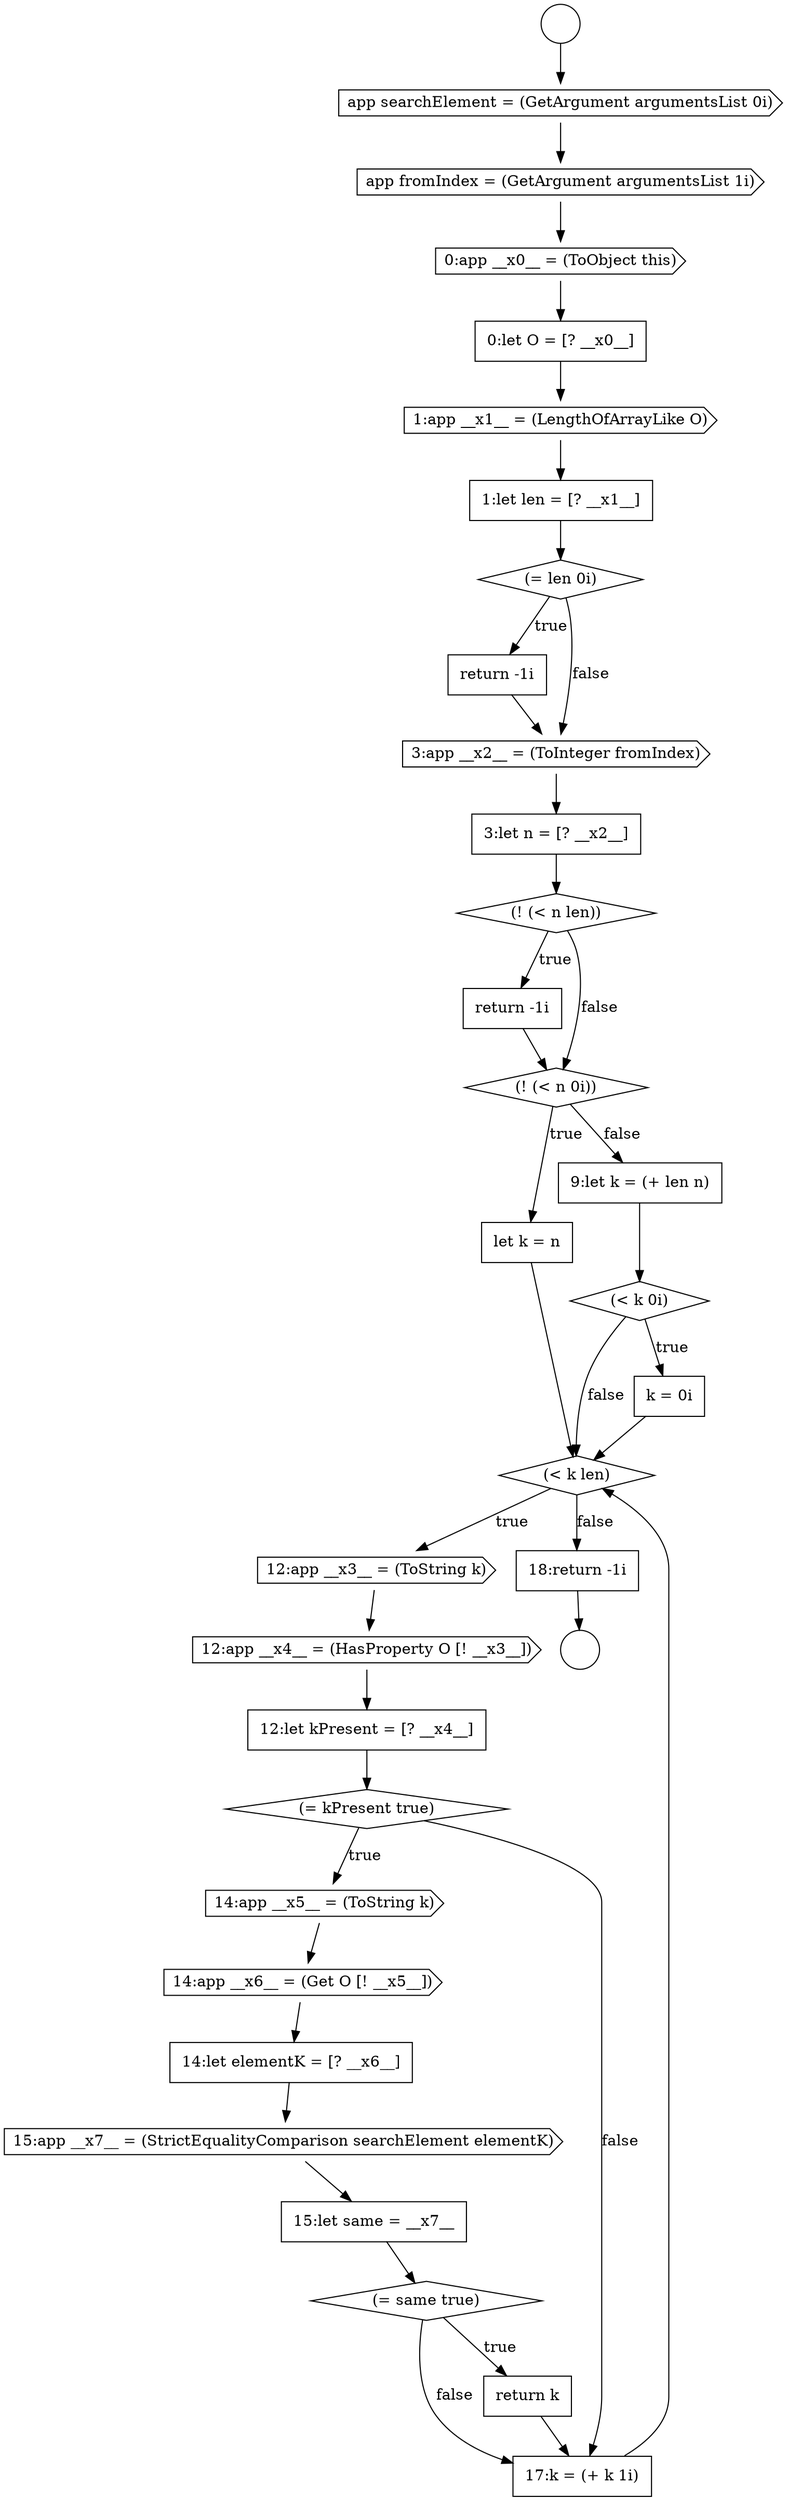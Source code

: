 digraph {
  node16105 [shape=cds, label=<<font color="black">1:app __x1__ = (LengthOfArrayLike O)</font>> color="black" fillcolor="white" style=filled]
  node16118 [shape=diamond, label=<<font color="black">(&lt; k len)</font>> color="black" fillcolor="white" style=filled]
  node16114 [shape=none, margin=0, label=<<font color="black">
    <table border="0" cellborder="1" cellspacing="0" cellpadding="10">
      <tr><td align="left">let k = n</td></tr>
    </table>
  </font>> color="black" fillcolor="white" style=filled]
  node16099 [shape=circle label=" " color="black" fillcolor="white" style=filled]
  node16119 [shape=cds, label=<<font color="black">12:app __x3__ = (ToString k)</font>> color="black" fillcolor="white" style=filled]
  node16104 [shape=none, margin=0, label=<<font color="black">
    <table border="0" cellborder="1" cellspacing="0" cellpadding="10">
      <tr><td align="left">0:let O = [? __x0__]</td></tr>
    </table>
  </font>> color="black" fillcolor="white" style=filled]
  node16123 [shape=cds, label=<<font color="black">14:app __x5__ = (ToString k)</font>> color="black" fillcolor="white" style=filled]
  node16108 [shape=none, margin=0, label=<<font color="black">
    <table border="0" cellborder="1" cellspacing="0" cellpadding="10">
      <tr><td align="left">return -1i</td></tr>
    </table>
  </font>> color="black" fillcolor="white" style=filled]
  node16127 [shape=none, margin=0, label=<<font color="black">
    <table border="0" cellborder="1" cellspacing="0" cellpadding="10">
      <tr><td align="left">15:let same = __x7__</td></tr>
    </table>
  </font>> color="black" fillcolor="white" style=filled]
  node16112 [shape=none, margin=0, label=<<font color="black">
    <table border="0" cellborder="1" cellspacing="0" cellpadding="10">
      <tr><td align="left">return -1i</td></tr>
    </table>
  </font>> color="black" fillcolor="white" style=filled]
  node16100 [shape=circle label=" " color="black" fillcolor="white" style=filled]
  node16122 [shape=diamond, label=<<font color="black">(= kPresent true)</font>> color="black" fillcolor="white" style=filled]
  node16107 [shape=diamond, label=<<font color="black">(= len 0i)</font>> color="black" fillcolor="white" style=filled]
  node16126 [shape=cds, label=<<font color="black">15:app __x7__ = (StrictEqualityComparison searchElement elementK)</font>> color="black" fillcolor="white" style=filled]
  node16106 [shape=none, margin=0, label=<<font color="black">
    <table border="0" cellborder="1" cellspacing="0" cellpadding="10">
      <tr><td align="left">1:let len = [? __x1__]</td></tr>
    </table>
  </font>> color="black" fillcolor="white" style=filled]
  node16121 [shape=none, margin=0, label=<<font color="black">
    <table border="0" cellborder="1" cellspacing="0" cellpadding="10">
      <tr><td align="left">12:let kPresent = [? __x4__]</td></tr>
    </table>
  </font>> color="black" fillcolor="white" style=filled]
  node16102 [shape=cds, label=<<font color="black">app fromIndex = (GetArgument argumentsList 1i)</font>> color="black" fillcolor="white" style=filled]
  node16117 [shape=none, margin=0, label=<<font color="black">
    <table border="0" cellborder="1" cellspacing="0" cellpadding="10">
      <tr><td align="left">k = 0i</td></tr>
    </table>
  </font>> color="black" fillcolor="white" style=filled]
  node16130 [shape=none, margin=0, label=<<font color="black">
    <table border="0" cellborder="1" cellspacing="0" cellpadding="10">
      <tr><td align="left">17:k = (+ k 1i)</td></tr>
    </table>
  </font>> color="black" fillcolor="white" style=filled]
  node16113 [shape=diamond, label=<<font color="black">(! (&lt; n 0i))</font>> color="black" fillcolor="white" style=filled]
  node16110 [shape=none, margin=0, label=<<font color="black">
    <table border="0" cellborder="1" cellspacing="0" cellpadding="10">
      <tr><td align="left">3:let n = [? __x2__]</td></tr>
    </table>
  </font>> color="black" fillcolor="white" style=filled]
  node16125 [shape=none, margin=0, label=<<font color="black">
    <table border="0" cellborder="1" cellspacing="0" cellpadding="10">
      <tr><td align="left">14:let elementK = [? __x6__]</td></tr>
    </table>
  </font>> color="black" fillcolor="white" style=filled]
  node16103 [shape=cds, label=<<font color="black">0:app __x0__ = (ToObject this)</font>> color="black" fillcolor="white" style=filled]
  node16124 [shape=cds, label=<<font color="black">14:app __x6__ = (Get O [! __x5__])</font>> color="black" fillcolor="white" style=filled]
  node16131 [shape=none, margin=0, label=<<font color="black">
    <table border="0" cellborder="1" cellspacing="0" cellpadding="10">
      <tr><td align="left">18:return -1i</td></tr>
    </table>
  </font>> color="black" fillcolor="white" style=filled]
  node16109 [shape=cds, label=<<font color="black">3:app __x2__ = (ToInteger fromIndex)</font>> color="black" fillcolor="white" style=filled]
  node16115 [shape=none, margin=0, label=<<font color="black">
    <table border="0" cellborder="1" cellspacing="0" cellpadding="10">
      <tr><td align="left">9:let k = (+ len n)</td></tr>
    </table>
  </font>> color="black" fillcolor="white" style=filled]
  node16120 [shape=cds, label=<<font color="black">12:app __x4__ = (HasProperty O [! __x3__])</font>> color="black" fillcolor="white" style=filled]
  node16128 [shape=diamond, label=<<font color="black">(= same true)</font>> color="black" fillcolor="white" style=filled]
  node16101 [shape=cds, label=<<font color="black">app searchElement = (GetArgument argumentsList 0i)</font>> color="black" fillcolor="white" style=filled]
  node16129 [shape=none, margin=0, label=<<font color="black">
    <table border="0" cellborder="1" cellspacing="0" cellpadding="10">
      <tr><td align="left">return k</td></tr>
    </table>
  </font>> color="black" fillcolor="white" style=filled]
  node16116 [shape=diamond, label=<<font color="black">(&lt; k 0i)</font>> color="black" fillcolor="white" style=filled]
  node16111 [shape=diamond, label=<<font color="black">(! (&lt; n len))</font>> color="black" fillcolor="white" style=filled]
  node16102 -> node16103 [ color="black"]
  node16129 -> node16130 [ color="black"]
  node16099 -> node16101 [ color="black"]
  node16127 -> node16128 [ color="black"]
  node16114 -> node16118 [ color="black"]
  node16113 -> node16114 [label=<<font color="black">true</font>> color="black"]
  node16113 -> node16115 [label=<<font color="black">false</font>> color="black"]
  node16106 -> node16107 [ color="black"]
  node16117 -> node16118 [ color="black"]
  node16119 -> node16120 [ color="black"]
  node16112 -> node16113 [ color="black"]
  node16104 -> node16105 [ color="black"]
  node16118 -> node16119 [label=<<font color="black">true</font>> color="black"]
  node16118 -> node16131 [label=<<font color="black">false</font>> color="black"]
  node16108 -> node16109 [ color="black"]
  node16122 -> node16123 [label=<<font color="black">true</font>> color="black"]
  node16122 -> node16130 [label=<<font color="black">false</font>> color="black"]
  node16120 -> node16121 [ color="black"]
  node16123 -> node16124 [ color="black"]
  node16125 -> node16126 [ color="black"]
  node16111 -> node16112 [label=<<font color="black">true</font>> color="black"]
  node16111 -> node16113 [label=<<font color="black">false</font>> color="black"]
  node16121 -> node16122 [ color="black"]
  node16107 -> node16108 [label=<<font color="black">true</font>> color="black"]
  node16107 -> node16109 [label=<<font color="black">false</font>> color="black"]
  node16116 -> node16117 [label=<<font color="black">true</font>> color="black"]
  node16116 -> node16118 [label=<<font color="black">false</font>> color="black"]
  node16109 -> node16110 [ color="black"]
  node16103 -> node16104 [ color="black"]
  node16126 -> node16127 [ color="black"]
  node16130 -> node16118 [ color="black"]
  node16110 -> node16111 [ color="black"]
  node16101 -> node16102 [ color="black"]
  node16124 -> node16125 [ color="black"]
  node16131 -> node16100 [ color="black"]
  node16115 -> node16116 [ color="black"]
  node16105 -> node16106 [ color="black"]
  node16128 -> node16129 [label=<<font color="black">true</font>> color="black"]
  node16128 -> node16130 [label=<<font color="black">false</font>> color="black"]
}
